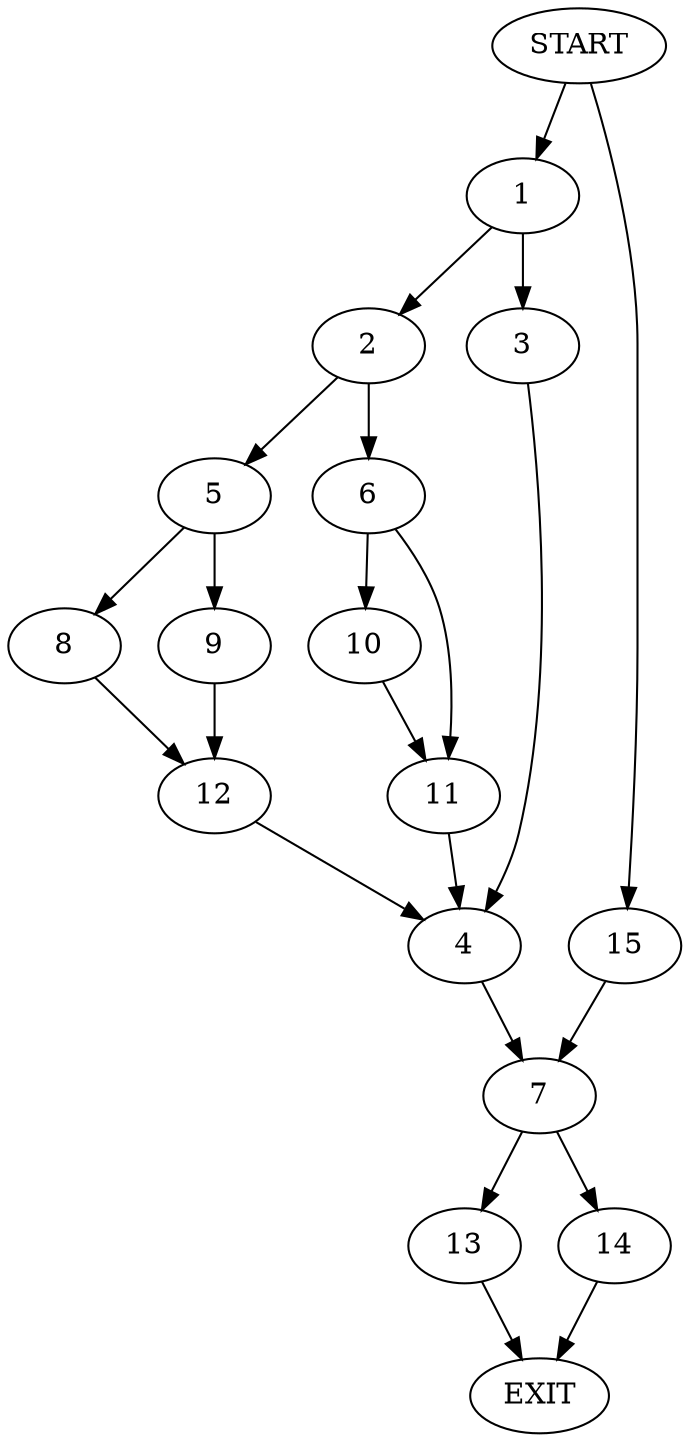 digraph {
0 [label="START"]
16 [label="EXIT"]
0 -> 1
1 -> 2
1 -> 3
3 -> 4
2 -> 5
2 -> 6
4 -> 7
5 -> 8
5 -> 9
6 -> 10
6 -> 11
11 -> 4
10 -> 11
9 -> 12
8 -> 12
12 -> 4
7 -> 13
7 -> 14
0 -> 15
15 -> 7
14 -> 16
13 -> 16
}

